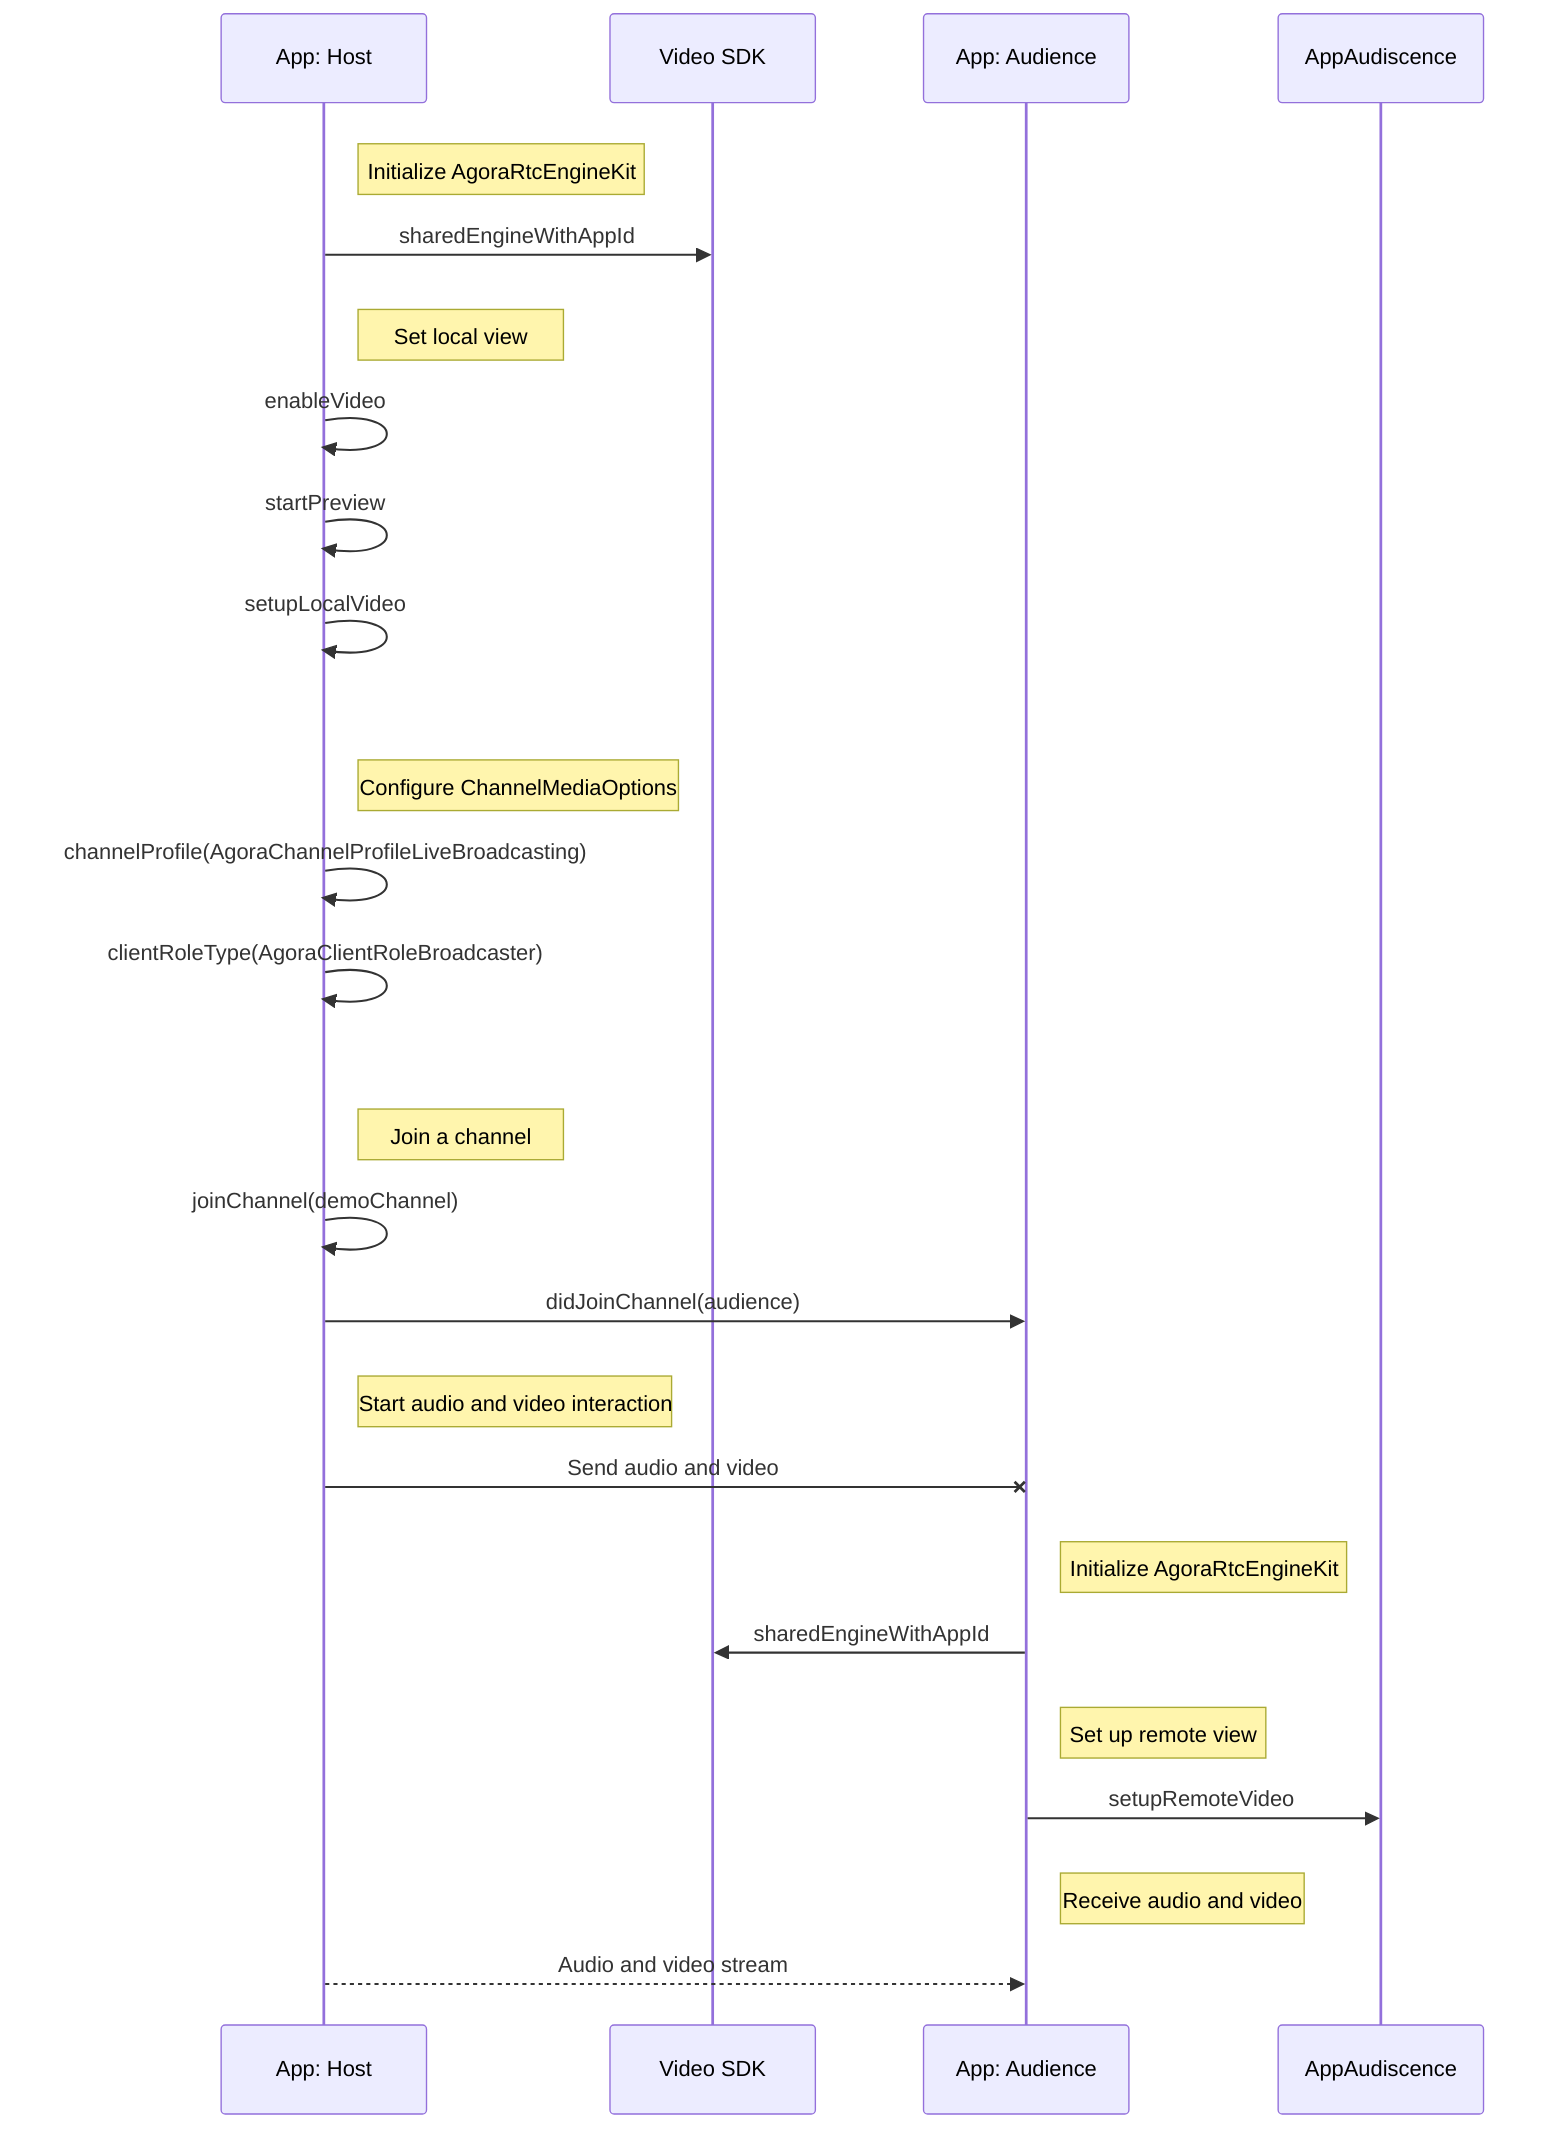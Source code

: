 sequenceDiagram
    participant AppHost as App: Host
    participant VideoSDK as Video SDK
    participant AppAudience as App: Audience

    rect rgb(255,255,255)
        note right of AppHost: Initialize AgoraRtcEngineKit
        AppHost->>VideoSDK: sharedEngineWithAppId
    end

    rect rgb(255,255,255)
        note right of AppHost: Set local view
        AppHost->>AppHost: enableVideo
        AppHost->>AppHost: startPreview
        AppHost->>AppHost: setupLocalVideo
    end

    rect rgb(255,255,255)
        note right of AppHost: Configure ChannelMediaOptions
        AppHost->>AppHost: channelProfile(AgoraChannelProfileLiveBroadcasting)
        AppHost->>AppHost: clientRoleType(AgoraClientRoleBroadcaster)
    end

    rect rgb(255,255,255)
        note right of AppHost: Join a channel
        AppHost->>AppHost: joinChannel(demoChannel)
        AppHost->>AppAudience: didJoinChannel(audience)
    end

    rect rgb(255,255,255)
        note right of AppHost: Start audio and video interaction
        AppHost-xAppAudience: Send audio and video
    end

    rect rgb(255,255,255)
        note right of AppAudience: Initialize AgoraRtcEngineKit
        AppAudience->>VideoSDK: sharedEngineWithAppId
    end

    rect rgb(255,255,255)
        note right of AppAudience: Set up remote view
        AppAudience->>AppAudiscence: setupRemoteVideo
    end

    rect rgb(255,255,255)
        note right of AppAudience: Receive audio and video
        AppHost-->>AppAudience: Audio and video stream
    end